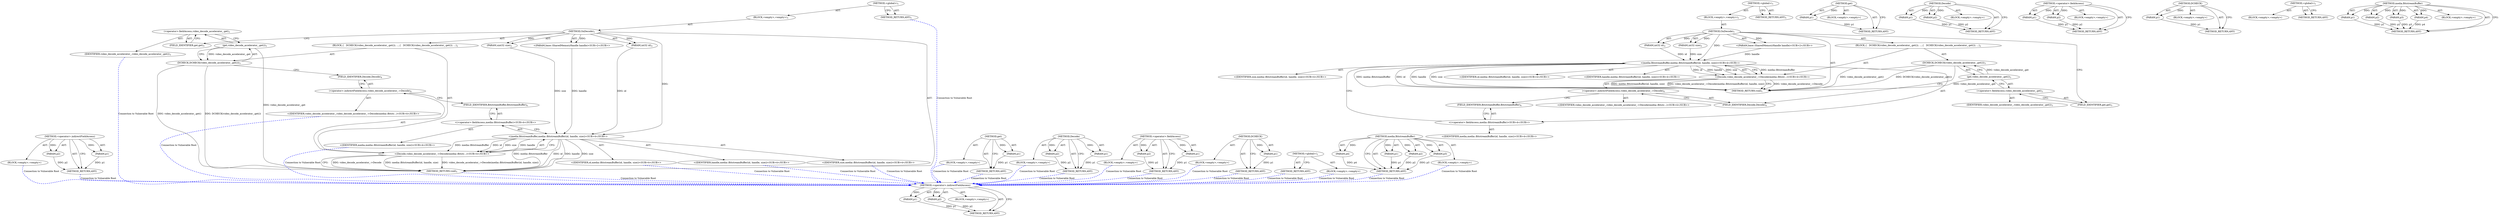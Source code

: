 digraph "media.BitstreamBuffer" {
vulnerable_66 [label=<(METHOD,&lt;operator&gt;.indirectFieldAccess)>];
vulnerable_67 [label=<(PARAM,p1)>];
vulnerable_68 [label=<(PARAM,p2)>];
vulnerable_69 [label=<(BLOCK,&lt;empty&gt;,&lt;empty&gt;)>];
vulnerable_70 [label=<(METHOD_RETURN,ANY)>];
vulnerable_6 [label=<(METHOD,&lt;global&gt;)<SUB>1</SUB>>];
vulnerable_7 [label=<(BLOCK,&lt;empty&gt;,&lt;empty&gt;)<SUB>1</SUB>>];
vulnerable_8 [label=<(METHOD,OnDecode)<SUB>1</SUB>>];
vulnerable_9 [label="<(PARAM,base::SharedMemoryHandle handle)<SUB>2</SUB>>"];
vulnerable_10 [label=<(PARAM,int32 id)<SUB>2</SUB>>];
vulnerable_11 [label=<(PARAM,int32 size)<SUB>2</SUB>>];
vulnerable_12 [label=<(BLOCK,{
   DCHECK(video_decode_accelerator_.get());
 ...,{
   DCHECK(video_decode_accelerator_.get());
 ...)<SUB>2</SUB>>];
vulnerable_13 [label=<(DCHECK,DCHECK(video_decode_accelerator_.get()))<SUB>3</SUB>>];
vulnerable_14 [label=<(get,video_decode_accelerator_.get())<SUB>3</SUB>>];
vulnerable_15 [label=<(&lt;operator&gt;.fieldAccess,video_decode_accelerator_.get)<SUB>3</SUB>>];
vulnerable_16 [label=<(IDENTIFIER,video_decode_accelerator_,video_decode_accelerator_.get())<SUB>3</SUB>>];
vulnerable_17 [label=<(FIELD_IDENTIFIER,get,get)<SUB>3</SUB>>];
vulnerable_18 [label="<(Decode,video_decode_accelerator_-&gt;Decode(media::Bitstr...)<SUB>4</SUB>>"];
vulnerable_19 [label=<(&lt;operator&gt;.indirectFieldAccess,video_decode_accelerator_-&gt;Decode)<SUB>4</SUB>>];
vulnerable_20 [label="<(IDENTIFIER,video_decode_accelerator_,video_decode_accelerator_-&gt;Decode(media::Bitstr...)<SUB>4</SUB>>"];
vulnerable_21 [label=<(FIELD_IDENTIFIER,Decode,Decode)<SUB>4</SUB>>];
vulnerable_22 [label="<(media.BitstreamBuffer,media::BitstreamBuffer(id, handle, size))<SUB>4</SUB>>"];
vulnerable_23 [label="<(&lt;operator&gt;.fieldAccess,media::BitstreamBuffer)<SUB>4</SUB>>"];
vulnerable_24 [label="<(IDENTIFIER,media,media::BitstreamBuffer(id, handle, size))<SUB>4</SUB>>"];
vulnerable_25 [label=<(FIELD_IDENTIFIER,BitstreamBuffer,BitstreamBuffer)<SUB>4</SUB>>];
vulnerable_26 [label="<(IDENTIFIER,id,media::BitstreamBuffer(id, handle, size))<SUB>4</SUB>>"];
vulnerable_27 [label="<(IDENTIFIER,handle,media::BitstreamBuffer(id, handle, size))<SUB>4</SUB>>"];
vulnerable_28 [label="<(IDENTIFIER,size,media::BitstreamBuffer(id, handle, size))<SUB>4</SUB>>"];
vulnerable_29 [label=<(METHOD_RETURN,void)<SUB>1</SUB>>];
vulnerable_31 [label=<(METHOD_RETURN,ANY)<SUB>1</SUB>>];
vulnerable_52 [label=<(METHOD,get)>];
vulnerable_53 [label=<(PARAM,p1)>];
vulnerable_54 [label=<(BLOCK,&lt;empty&gt;,&lt;empty&gt;)>];
vulnerable_55 [label=<(METHOD_RETURN,ANY)>];
vulnerable_61 [label=<(METHOD,Decode)>];
vulnerable_62 [label=<(PARAM,p1)>];
vulnerable_63 [label=<(PARAM,p2)>];
vulnerable_64 [label=<(BLOCK,&lt;empty&gt;,&lt;empty&gt;)>];
vulnerable_65 [label=<(METHOD_RETURN,ANY)>];
vulnerable_56 [label=<(METHOD,&lt;operator&gt;.fieldAccess)>];
vulnerable_57 [label=<(PARAM,p1)>];
vulnerable_58 [label=<(PARAM,p2)>];
vulnerable_59 [label=<(BLOCK,&lt;empty&gt;,&lt;empty&gt;)>];
vulnerable_60 [label=<(METHOD_RETURN,ANY)>];
vulnerable_48 [label=<(METHOD,DCHECK)>];
vulnerable_49 [label=<(PARAM,p1)>];
vulnerable_50 [label=<(BLOCK,&lt;empty&gt;,&lt;empty&gt;)>];
vulnerable_51 [label=<(METHOD_RETURN,ANY)>];
vulnerable_42 [label=<(METHOD,&lt;global&gt;)<SUB>1</SUB>>];
vulnerable_43 [label=<(BLOCK,&lt;empty&gt;,&lt;empty&gt;)>];
vulnerable_44 [label=<(METHOD_RETURN,ANY)>];
vulnerable_71 [label=<(METHOD,media.BitstreamBuffer)>];
vulnerable_72 [label=<(PARAM,p1)>];
vulnerable_73 [label=<(PARAM,p2)>];
vulnerable_74 [label=<(PARAM,p3)>];
vulnerable_75 [label=<(PARAM,p4)>];
vulnerable_76 [label=<(BLOCK,&lt;empty&gt;,&lt;empty&gt;)>];
vulnerable_77 [label=<(METHOD_RETURN,ANY)>];
fixed_68 [label=<(METHOD,&lt;operator&gt;.indirectFieldAccess)>];
fixed_69 [label=<(PARAM,p1)>];
fixed_70 [label=<(PARAM,p2)>];
fixed_71 [label=<(BLOCK,&lt;empty&gt;,&lt;empty&gt;)>];
fixed_72 [label=<(METHOD_RETURN,ANY)>];
fixed_6 [label=<(METHOD,&lt;global&gt;)<SUB>1</SUB>>];
fixed_7 [label=<(BLOCK,&lt;empty&gt;,&lt;empty&gt;)<SUB>1</SUB>>];
fixed_8 [label=<(METHOD,OnDecode)<SUB>1</SUB>>];
fixed_9 [label="<(PARAM,base::SharedMemoryHandle handle)<SUB>2</SUB>>"];
fixed_10 [label=<(PARAM,int32 id)<SUB>2</SUB>>];
fixed_11 [label=<(PARAM,uint32 size)<SUB>2</SUB>>];
fixed_12 [label=<(BLOCK,{
   DCHECK(video_decode_accelerator_.get());
 ...,{
   DCHECK(video_decode_accelerator_.get());
 ...)<SUB>2</SUB>>];
fixed_13 [label=<(DCHECK,DCHECK(video_decode_accelerator_.get()))<SUB>3</SUB>>];
fixed_14 [label=<(get,video_decode_accelerator_.get())<SUB>3</SUB>>];
fixed_15 [label=<(&lt;operator&gt;.fieldAccess,video_decode_accelerator_.get)<SUB>3</SUB>>];
fixed_16 [label=<(IDENTIFIER,video_decode_accelerator_,video_decode_accelerator_.get())<SUB>3</SUB>>];
fixed_17 [label=<(FIELD_IDENTIFIER,get,get)<SUB>3</SUB>>];
fixed_18 [label="<(Decode,video_decode_accelerator_-&gt;Decode(media::Bitstr...)<SUB>4</SUB>>"];
fixed_19 [label=<(&lt;operator&gt;.indirectFieldAccess,video_decode_accelerator_-&gt;Decode)<SUB>4</SUB>>];
fixed_20 [label="<(IDENTIFIER,video_decode_accelerator_,video_decode_accelerator_-&gt;Decode(media::Bitstr...)<SUB>4</SUB>>"];
fixed_21 [label=<(FIELD_IDENTIFIER,Decode,Decode)<SUB>4</SUB>>];
fixed_22 [label="<(media.BitstreamBuffer,media::BitstreamBuffer(id, handle, size))<SUB>4</SUB>>"];
fixed_23 [label="<(&lt;operator&gt;.fieldAccess,media::BitstreamBuffer)<SUB>4</SUB>>"];
fixed_24 [label="<(IDENTIFIER,media,media::BitstreamBuffer(id, handle, size))<SUB>4</SUB>>"];
fixed_25 [label=<(FIELD_IDENTIFIER,BitstreamBuffer,BitstreamBuffer)<SUB>4</SUB>>];
fixed_26 [label="<(IDENTIFIER,id,media::BitstreamBuffer(id, handle, size))<SUB>4</SUB>>"];
fixed_27 [label="<(IDENTIFIER,handle,media::BitstreamBuffer(id, handle, size))<SUB>4</SUB>>"];
fixed_28 [label="<(IDENTIFIER,size,media::BitstreamBuffer(id, handle, size))<SUB>4</SUB>>"];
fixed_29 [label=<(METHOD_RETURN,void)<SUB>1</SUB>>];
fixed_31 [label=<(METHOD_RETURN,ANY)<SUB>1</SUB>>];
fixed_54 [label=<(METHOD,get)>];
fixed_55 [label=<(PARAM,p1)>];
fixed_56 [label=<(BLOCK,&lt;empty&gt;,&lt;empty&gt;)>];
fixed_57 [label=<(METHOD_RETURN,ANY)>];
fixed_63 [label=<(METHOD,Decode)>];
fixed_64 [label=<(PARAM,p1)>];
fixed_65 [label=<(PARAM,p2)>];
fixed_66 [label=<(BLOCK,&lt;empty&gt;,&lt;empty&gt;)>];
fixed_67 [label=<(METHOD_RETURN,ANY)>];
fixed_58 [label=<(METHOD,&lt;operator&gt;.fieldAccess)>];
fixed_59 [label=<(PARAM,p1)>];
fixed_60 [label=<(PARAM,p2)>];
fixed_61 [label=<(BLOCK,&lt;empty&gt;,&lt;empty&gt;)>];
fixed_62 [label=<(METHOD_RETURN,ANY)>];
fixed_50 [label=<(METHOD,DCHECK)>];
fixed_51 [label=<(PARAM,p1)>];
fixed_52 [label=<(BLOCK,&lt;empty&gt;,&lt;empty&gt;)>];
fixed_53 [label=<(METHOD_RETURN,ANY)>];
fixed_44 [label=<(METHOD,&lt;global&gt;)<SUB>1</SUB>>];
fixed_45 [label=<(BLOCK,&lt;empty&gt;,&lt;empty&gt;)>];
fixed_46 [label=<(METHOD_RETURN,ANY)>];
fixed_73 [label=<(METHOD,media.BitstreamBuffer)>];
fixed_74 [label=<(PARAM,p1)>];
fixed_75 [label=<(PARAM,p2)>];
fixed_76 [label=<(PARAM,p3)>];
fixed_77 [label=<(PARAM,p4)>];
fixed_78 [label=<(BLOCK,&lt;empty&gt;,&lt;empty&gt;)>];
fixed_79 [label=<(METHOD_RETURN,ANY)>];
vulnerable_66 -> vulnerable_67  [key=0, label="AST: "];
vulnerable_66 -> vulnerable_67  [key=1, label="DDG: "];
vulnerable_66 -> vulnerable_69  [key=0, label="AST: "];
vulnerable_66 -> vulnerable_68  [key=0, label="AST: "];
vulnerable_66 -> vulnerable_68  [key=1, label="DDG: "];
vulnerable_66 -> vulnerable_70  [key=0, label="AST: "];
vulnerable_66 -> vulnerable_70  [key=1, label="CFG: "];
vulnerable_67 -> vulnerable_70  [key=0, label="DDG: p1"];
vulnerable_68 -> vulnerable_70  [key=0, label="DDG: p2"];
vulnerable_6 -> vulnerable_7  [key=0, label="AST: "];
vulnerable_6 -> vulnerable_31  [key=0, label="AST: "];
vulnerable_6 -> vulnerable_31  [key=1, label="CFG: "];
vulnerable_7 -> vulnerable_8  [key=0, label="AST: "];
vulnerable_8 -> vulnerable_9  [key=0, label="AST: "];
vulnerable_8 -> vulnerable_9  [key=1, label="DDG: "];
vulnerable_8 -> vulnerable_10  [key=0, label="AST: "];
vulnerable_8 -> vulnerable_10  [key=1, label="DDG: "];
vulnerable_8 -> vulnerable_11  [key=0, label="AST: "];
vulnerable_8 -> vulnerable_11  [key=1, label="DDG: "];
vulnerable_8 -> vulnerable_12  [key=0, label="AST: "];
vulnerable_8 -> vulnerable_29  [key=0, label="AST: "];
vulnerable_8 -> vulnerable_17  [key=0, label="CFG: "];
vulnerable_8 -> vulnerable_22  [key=0, label="DDG: "];
vulnerable_9 -> vulnerable_22  [key=0, label="DDG: handle"];
vulnerable_10 -> vulnerable_22  [key=0, label="DDG: id"];
vulnerable_11 -> vulnerable_22  [key=0, label="DDG: size"];
vulnerable_12 -> vulnerable_13  [key=0, label="AST: "];
vulnerable_12 -> vulnerable_18  [key=0, label="AST: "];
vulnerable_13 -> vulnerable_14  [key=0, label="AST: "];
vulnerable_13 -> vulnerable_21  [key=0, label="CFG: "];
vulnerable_13 -> vulnerable_29  [key=0, label="DDG: video_decode_accelerator_.get()"];
vulnerable_13 -> vulnerable_29  [key=1, label="DDG: DCHECK(video_decode_accelerator_.get())"];
vulnerable_14 -> vulnerable_15  [key=0, label="AST: "];
vulnerable_14 -> vulnerable_13  [key=0, label="CFG: "];
vulnerable_14 -> vulnerable_13  [key=1, label="DDG: video_decode_accelerator_.get"];
vulnerable_14 -> vulnerable_29  [key=0, label="DDG: video_decode_accelerator_.get"];
vulnerable_15 -> vulnerable_16  [key=0, label="AST: "];
vulnerable_15 -> vulnerable_17  [key=0, label="AST: "];
vulnerable_15 -> vulnerable_14  [key=0, label="CFG: "];
vulnerable_17 -> vulnerable_15  [key=0, label="CFG: "];
vulnerable_18 -> vulnerable_19  [key=0, label="AST: "];
vulnerable_18 -> vulnerable_22  [key=0, label="AST: "];
vulnerable_18 -> vulnerable_29  [key=0, label="CFG: "];
vulnerable_18 -> vulnerable_29  [key=1, label="DDG: video_decode_accelerator_-&gt;Decode"];
vulnerable_18 -> vulnerable_29  [key=2, label="DDG: media::BitstreamBuffer(id, handle, size)"];
vulnerable_18 -> vulnerable_29  [key=3, label="DDG: video_decode_accelerator_-&gt;Decode(media::BitstreamBuffer(id, handle, size))"];
vulnerable_19 -> vulnerable_20  [key=0, label="AST: "];
vulnerable_19 -> vulnerable_21  [key=0, label="AST: "];
vulnerable_19 -> vulnerable_25  [key=0, label="CFG: "];
vulnerable_21 -> vulnerable_19  [key=0, label="CFG: "];
vulnerable_22 -> vulnerable_23  [key=0, label="AST: "];
vulnerable_22 -> vulnerable_26  [key=0, label="AST: "];
vulnerable_22 -> vulnerable_27  [key=0, label="AST: "];
vulnerable_22 -> vulnerable_28  [key=0, label="AST: "];
vulnerable_22 -> vulnerable_18  [key=0, label="CFG: "];
vulnerable_22 -> vulnerable_18  [key=1, label="DDG: media::BitstreamBuffer"];
vulnerable_22 -> vulnerable_18  [key=2, label="DDG: id"];
vulnerable_22 -> vulnerable_18  [key=3, label="DDG: handle"];
vulnerable_22 -> vulnerable_18  [key=4, label="DDG: size"];
vulnerable_22 -> vulnerable_29  [key=0, label="DDG: media::BitstreamBuffer"];
vulnerable_22 -> vulnerable_29  [key=1, label="DDG: id"];
vulnerable_22 -> vulnerable_29  [key=2, label="DDG: handle"];
vulnerable_22 -> vulnerable_29  [key=3, label="DDG: size"];
vulnerable_23 -> vulnerable_24  [key=0, label="AST: "];
vulnerable_23 -> vulnerable_25  [key=0, label="AST: "];
vulnerable_23 -> vulnerable_22  [key=0, label="CFG: "];
vulnerable_25 -> vulnerable_23  [key=0, label="CFG: "];
vulnerable_52 -> vulnerable_53  [key=0, label="AST: "];
vulnerable_52 -> vulnerable_53  [key=1, label="DDG: "];
vulnerable_52 -> vulnerable_54  [key=0, label="AST: "];
vulnerable_52 -> vulnerable_55  [key=0, label="AST: "];
vulnerable_52 -> vulnerable_55  [key=1, label="CFG: "];
vulnerable_53 -> vulnerable_55  [key=0, label="DDG: p1"];
vulnerable_61 -> vulnerable_62  [key=0, label="AST: "];
vulnerable_61 -> vulnerable_62  [key=1, label="DDG: "];
vulnerable_61 -> vulnerable_64  [key=0, label="AST: "];
vulnerable_61 -> vulnerable_63  [key=0, label="AST: "];
vulnerable_61 -> vulnerable_63  [key=1, label="DDG: "];
vulnerable_61 -> vulnerable_65  [key=0, label="AST: "];
vulnerable_61 -> vulnerable_65  [key=1, label="CFG: "];
vulnerable_62 -> vulnerable_65  [key=0, label="DDG: p1"];
vulnerable_63 -> vulnerable_65  [key=0, label="DDG: p2"];
vulnerable_56 -> vulnerable_57  [key=0, label="AST: "];
vulnerable_56 -> vulnerable_57  [key=1, label="DDG: "];
vulnerable_56 -> vulnerable_59  [key=0, label="AST: "];
vulnerable_56 -> vulnerable_58  [key=0, label="AST: "];
vulnerable_56 -> vulnerable_58  [key=1, label="DDG: "];
vulnerable_56 -> vulnerable_60  [key=0, label="AST: "];
vulnerable_56 -> vulnerable_60  [key=1, label="CFG: "];
vulnerable_57 -> vulnerable_60  [key=0, label="DDG: p1"];
vulnerable_58 -> vulnerable_60  [key=0, label="DDG: p2"];
vulnerable_48 -> vulnerable_49  [key=0, label="AST: "];
vulnerable_48 -> vulnerable_49  [key=1, label="DDG: "];
vulnerable_48 -> vulnerable_50  [key=0, label="AST: "];
vulnerable_48 -> vulnerable_51  [key=0, label="AST: "];
vulnerable_48 -> vulnerable_51  [key=1, label="CFG: "];
vulnerable_49 -> vulnerable_51  [key=0, label="DDG: p1"];
vulnerable_42 -> vulnerable_43  [key=0, label="AST: "];
vulnerable_42 -> vulnerable_44  [key=0, label="AST: "];
vulnerable_42 -> vulnerable_44  [key=1, label="CFG: "];
vulnerable_71 -> vulnerable_72  [key=0, label="AST: "];
vulnerable_71 -> vulnerable_72  [key=1, label="DDG: "];
vulnerable_71 -> vulnerable_76  [key=0, label="AST: "];
vulnerable_71 -> vulnerable_73  [key=0, label="AST: "];
vulnerable_71 -> vulnerable_73  [key=1, label="DDG: "];
vulnerable_71 -> vulnerable_77  [key=0, label="AST: "];
vulnerable_71 -> vulnerable_77  [key=1, label="CFG: "];
vulnerable_71 -> vulnerable_74  [key=0, label="AST: "];
vulnerable_71 -> vulnerable_74  [key=1, label="DDG: "];
vulnerable_71 -> vulnerable_75  [key=0, label="AST: "];
vulnerable_71 -> vulnerable_75  [key=1, label="DDG: "];
vulnerable_72 -> vulnerable_77  [key=0, label="DDG: p1"];
vulnerable_73 -> vulnerable_77  [key=0, label="DDG: p2"];
vulnerable_74 -> vulnerable_77  [key=0, label="DDG: p3"];
vulnerable_75 -> vulnerable_77  [key=0, label="DDG: p4"];
fixed_68 -> fixed_69  [key=0, label="AST: "];
fixed_68 -> fixed_69  [key=1, label="DDG: "];
fixed_68 -> fixed_71  [key=0, label="AST: "];
fixed_68 -> fixed_70  [key=0, label="AST: "];
fixed_68 -> fixed_70  [key=1, label="DDG: "];
fixed_68 -> fixed_72  [key=0, label="AST: "];
fixed_68 -> fixed_72  [key=1, label="CFG: "];
fixed_69 -> fixed_72  [key=0, label="DDG: p1"];
fixed_70 -> fixed_72  [key=0, label="DDG: p2"];
fixed_71 -> vulnerable_66  [color=blue, key=0, label="Connection to Vulnerable Root", penwidth="2.0", style=dashed];
fixed_72 -> vulnerable_66  [color=blue, key=0, label="Connection to Vulnerable Root", penwidth="2.0", style=dashed];
fixed_6 -> fixed_7  [key=0, label="AST: "];
fixed_6 -> fixed_31  [key=0, label="AST: "];
fixed_6 -> fixed_31  [key=1, label="CFG: "];
fixed_7 -> fixed_8  [key=0, label="AST: "];
fixed_8 -> fixed_9  [key=0, label="AST: "];
fixed_8 -> fixed_9  [key=1, label="DDG: "];
fixed_8 -> fixed_10  [key=0, label="AST: "];
fixed_8 -> fixed_10  [key=1, label="DDG: "];
fixed_8 -> fixed_11  [key=0, label="AST: "];
fixed_8 -> fixed_11  [key=1, label="DDG: "];
fixed_8 -> fixed_12  [key=0, label="AST: "];
fixed_8 -> fixed_29  [key=0, label="AST: "];
fixed_8 -> fixed_17  [key=0, label="CFG: "];
fixed_8 -> fixed_22  [key=0, label="DDG: "];
fixed_9 -> fixed_22  [key=0, label="DDG: handle"];
fixed_10 -> fixed_22  [key=0, label="DDG: id"];
fixed_11 -> fixed_22  [key=0, label="DDG: size"];
fixed_12 -> fixed_13  [key=0, label="AST: "];
fixed_12 -> fixed_18  [key=0, label="AST: "];
fixed_13 -> fixed_14  [key=0, label="AST: "];
fixed_13 -> fixed_21  [key=0, label="CFG: "];
fixed_13 -> fixed_29  [key=0, label="DDG: video_decode_accelerator_.get()"];
fixed_13 -> fixed_29  [key=1, label="DDG: DCHECK(video_decode_accelerator_.get())"];
fixed_14 -> fixed_15  [key=0, label="AST: "];
fixed_14 -> fixed_13  [key=0, label="CFG: "];
fixed_14 -> fixed_13  [key=1, label="DDG: video_decode_accelerator_.get"];
fixed_14 -> fixed_29  [key=0, label="DDG: video_decode_accelerator_.get"];
fixed_15 -> fixed_16  [key=0, label="AST: "];
fixed_15 -> fixed_17  [key=0, label="AST: "];
fixed_15 -> fixed_14  [key=0, label="CFG: "];
fixed_16 -> vulnerable_66  [color=blue, key=0, label="Connection to Vulnerable Root", penwidth="2.0", style=dashed];
fixed_17 -> fixed_15  [key=0, label="CFG: "];
fixed_18 -> fixed_19  [key=0, label="AST: "];
fixed_18 -> fixed_22  [key=0, label="AST: "];
fixed_18 -> fixed_29  [key=0, label="CFG: "];
fixed_18 -> fixed_29  [key=1, label="DDG: video_decode_accelerator_-&gt;Decode"];
fixed_18 -> fixed_29  [key=2, label="DDG: media::BitstreamBuffer(id, handle, size)"];
fixed_18 -> fixed_29  [key=3, label="DDG: video_decode_accelerator_-&gt;Decode(media::BitstreamBuffer(id, handle, size))"];
fixed_19 -> fixed_20  [key=0, label="AST: "];
fixed_19 -> fixed_21  [key=0, label="AST: "];
fixed_19 -> fixed_25  [key=0, label="CFG: "];
fixed_20 -> vulnerable_66  [color=blue, key=0, label="Connection to Vulnerable Root", penwidth="2.0", style=dashed];
fixed_21 -> fixed_19  [key=0, label="CFG: "];
fixed_22 -> fixed_23  [key=0, label="AST: "];
fixed_22 -> fixed_26  [key=0, label="AST: "];
fixed_22 -> fixed_27  [key=0, label="AST: "];
fixed_22 -> fixed_28  [key=0, label="AST: "];
fixed_22 -> fixed_18  [key=0, label="CFG: "];
fixed_22 -> fixed_18  [key=1, label="DDG: media::BitstreamBuffer"];
fixed_22 -> fixed_18  [key=2, label="DDG: id"];
fixed_22 -> fixed_18  [key=3, label="DDG: handle"];
fixed_22 -> fixed_18  [key=4, label="DDG: size"];
fixed_22 -> fixed_29  [key=0, label="DDG: media::BitstreamBuffer"];
fixed_22 -> fixed_29  [key=1, label="DDG: id"];
fixed_22 -> fixed_29  [key=2, label="DDG: handle"];
fixed_22 -> fixed_29  [key=3, label="DDG: size"];
fixed_23 -> fixed_24  [key=0, label="AST: "];
fixed_23 -> fixed_25  [key=0, label="AST: "];
fixed_23 -> fixed_22  [key=0, label="CFG: "];
fixed_24 -> vulnerable_66  [color=blue, key=0, label="Connection to Vulnerable Root", penwidth="2.0", style=dashed];
fixed_25 -> fixed_23  [key=0, label="CFG: "];
fixed_26 -> vulnerable_66  [color=blue, key=0, label="Connection to Vulnerable Root", penwidth="2.0", style=dashed];
fixed_27 -> vulnerable_66  [color=blue, key=0, label="Connection to Vulnerable Root", penwidth="2.0", style=dashed];
fixed_28 -> vulnerable_66  [color=blue, key=0, label="Connection to Vulnerable Root", penwidth="2.0", style=dashed];
fixed_29 -> vulnerable_66  [color=blue, key=0, label="Connection to Vulnerable Root", penwidth="2.0", style=dashed];
fixed_31 -> vulnerable_66  [color=blue, key=0, label="Connection to Vulnerable Root", penwidth="2.0", style=dashed];
fixed_54 -> fixed_55  [key=0, label="AST: "];
fixed_54 -> fixed_55  [key=1, label="DDG: "];
fixed_54 -> fixed_56  [key=0, label="AST: "];
fixed_54 -> fixed_57  [key=0, label="AST: "];
fixed_54 -> fixed_57  [key=1, label="CFG: "];
fixed_55 -> fixed_57  [key=0, label="DDG: p1"];
fixed_56 -> vulnerable_66  [color=blue, key=0, label="Connection to Vulnerable Root", penwidth="2.0", style=dashed];
fixed_57 -> vulnerable_66  [color=blue, key=0, label="Connection to Vulnerable Root", penwidth="2.0", style=dashed];
fixed_63 -> fixed_64  [key=0, label="AST: "];
fixed_63 -> fixed_64  [key=1, label="DDG: "];
fixed_63 -> fixed_66  [key=0, label="AST: "];
fixed_63 -> fixed_65  [key=0, label="AST: "];
fixed_63 -> fixed_65  [key=1, label="DDG: "];
fixed_63 -> fixed_67  [key=0, label="AST: "];
fixed_63 -> fixed_67  [key=1, label="CFG: "];
fixed_64 -> fixed_67  [key=0, label="DDG: p1"];
fixed_65 -> fixed_67  [key=0, label="DDG: p2"];
fixed_66 -> vulnerable_66  [color=blue, key=0, label="Connection to Vulnerable Root", penwidth="2.0", style=dashed];
fixed_67 -> vulnerable_66  [color=blue, key=0, label="Connection to Vulnerable Root", penwidth="2.0", style=dashed];
fixed_58 -> fixed_59  [key=0, label="AST: "];
fixed_58 -> fixed_59  [key=1, label="DDG: "];
fixed_58 -> fixed_61  [key=0, label="AST: "];
fixed_58 -> fixed_60  [key=0, label="AST: "];
fixed_58 -> fixed_60  [key=1, label="DDG: "];
fixed_58 -> fixed_62  [key=0, label="AST: "];
fixed_58 -> fixed_62  [key=1, label="CFG: "];
fixed_59 -> fixed_62  [key=0, label="DDG: p1"];
fixed_60 -> fixed_62  [key=0, label="DDG: p2"];
fixed_61 -> vulnerable_66  [color=blue, key=0, label="Connection to Vulnerable Root", penwidth="2.0", style=dashed];
fixed_62 -> vulnerable_66  [color=blue, key=0, label="Connection to Vulnerable Root", penwidth="2.0", style=dashed];
fixed_50 -> fixed_51  [key=0, label="AST: "];
fixed_50 -> fixed_51  [key=1, label="DDG: "];
fixed_50 -> fixed_52  [key=0, label="AST: "];
fixed_50 -> fixed_53  [key=0, label="AST: "];
fixed_50 -> fixed_53  [key=1, label="CFG: "];
fixed_51 -> fixed_53  [key=0, label="DDG: p1"];
fixed_52 -> vulnerable_66  [color=blue, key=0, label="Connection to Vulnerable Root", penwidth="2.0", style=dashed];
fixed_53 -> vulnerable_66  [color=blue, key=0, label="Connection to Vulnerable Root", penwidth="2.0", style=dashed];
fixed_44 -> fixed_45  [key=0, label="AST: "];
fixed_44 -> fixed_46  [key=0, label="AST: "];
fixed_44 -> fixed_46  [key=1, label="CFG: "];
fixed_45 -> vulnerable_66  [color=blue, key=0, label="Connection to Vulnerable Root", penwidth="2.0", style=dashed];
fixed_46 -> vulnerable_66  [color=blue, key=0, label="Connection to Vulnerable Root", penwidth="2.0", style=dashed];
fixed_73 -> fixed_74  [key=0, label="AST: "];
fixed_73 -> fixed_74  [key=1, label="DDG: "];
fixed_73 -> fixed_78  [key=0, label="AST: "];
fixed_73 -> fixed_75  [key=0, label="AST: "];
fixed_73 -> fixed_75  [key=1, label="DDG: "];
fixed_73 -> fixed_79  [key=0, label="AST: "];
fixed_73 -> fixed_79  [key=1, label="CFG: "];
fixed_73 -> fixed_76  [key=0, label="AST: "];
fixed_73 -> fixed_76  [key=1, label="DDG: "];
fixed_73 -> fixed_77  [key=0, label="AST: "];
fixed_73 -> fixed_77  [key=1, label="DDG: "];
fixed_74 -> fixed_79  [key=0, label="DDG: p1"];
fixed_75 -> fixed_79  [key=0, label="DDG: p2"];
fixed_76 -> fixed_79  [key=0, label="DDG: p3"];
fixed_77 -> fixed_79  [key=0, label="DDG: p4"];
fixed_78 -> vulnerable_66  [color=blue, key=0, label="Connection to Vulnerable Root", penwidth="2.0", style=dashed];
fixed_79 -> vulnerable_66  [color=blue, key=0, label="Connection to Vulnerable Root", penwidth="2.0", style=dashed];
}
